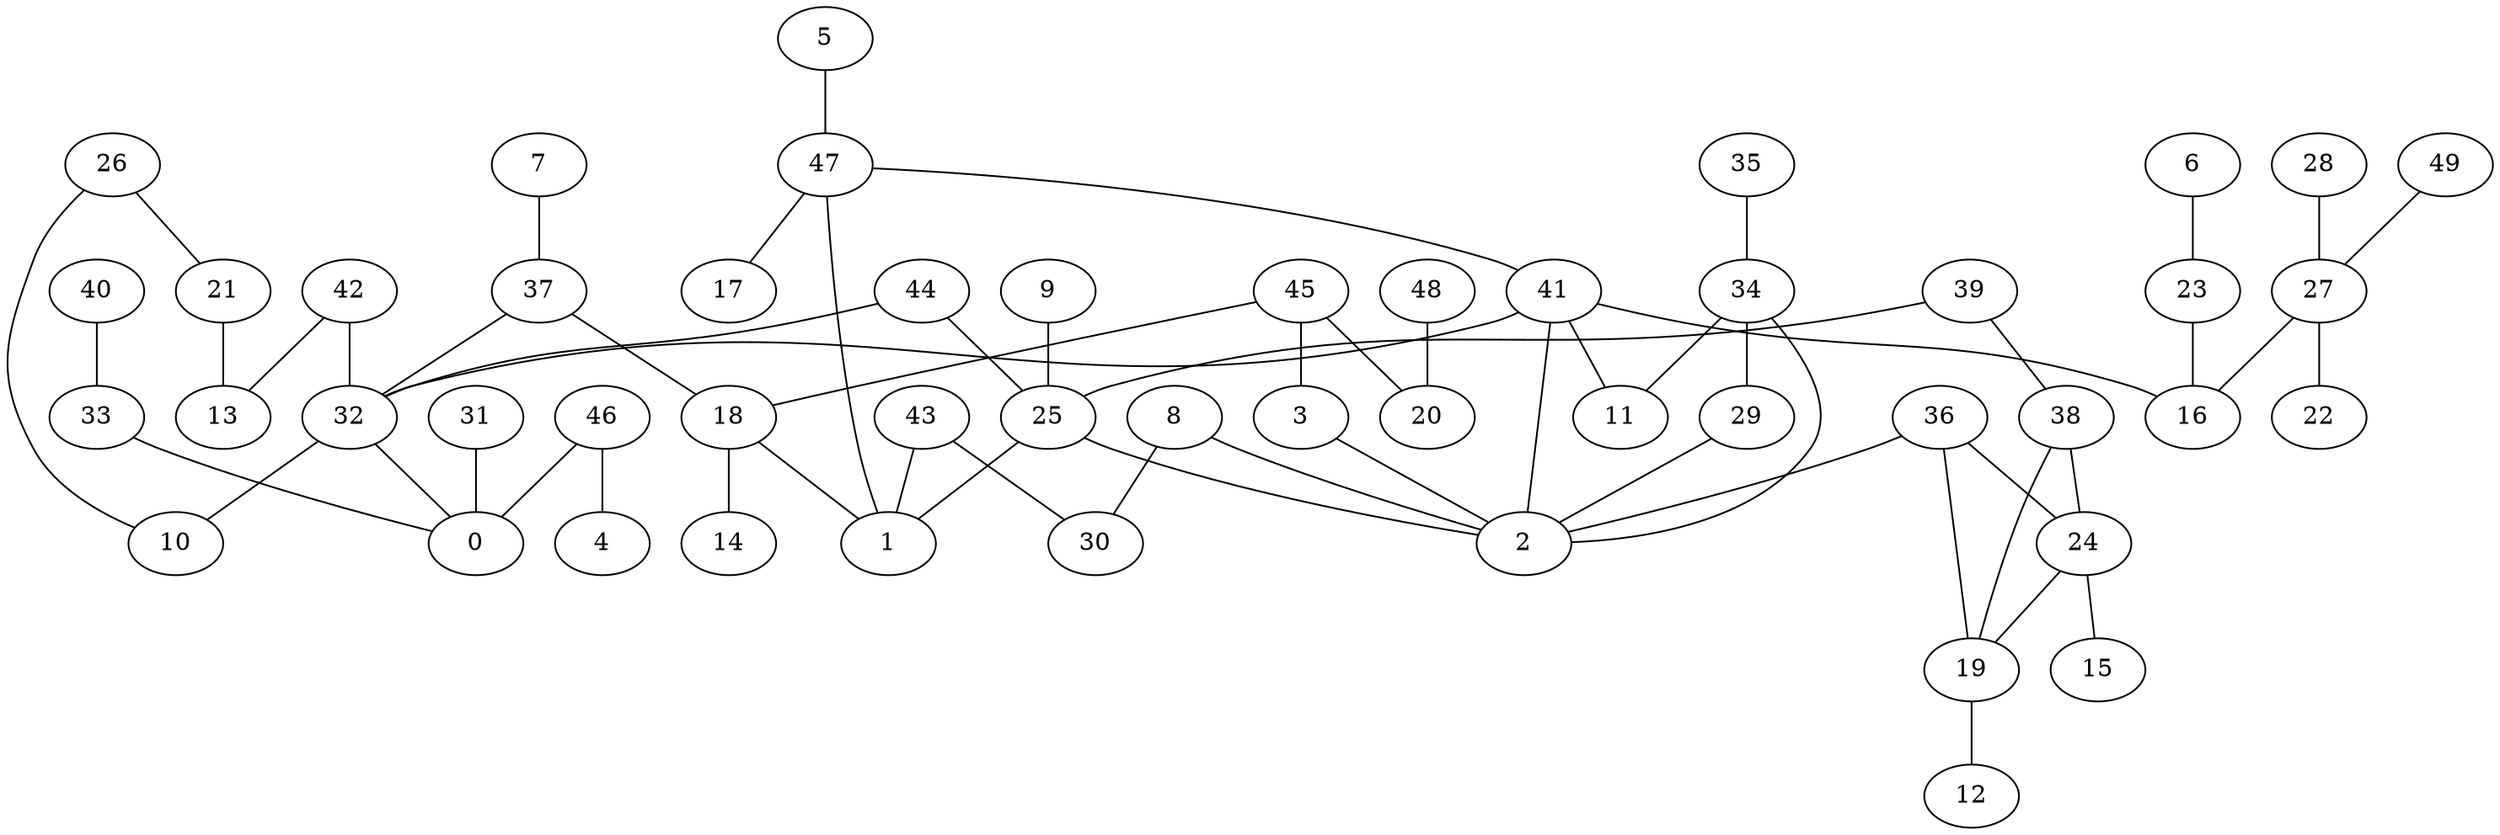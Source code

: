 digraph GG_graph {

subgraph G_graph {
edge [color = black]
"5" -> "47" [dir = none]
"48" -> "20" [dir = none]
"8" -> "30" [dir = none]
"8" -> "2" [dir = none]
"31" -> "0" [dir = none]
"39" -> "38" [dir = none]
"39" -> "25" [dir = none]
"43" -> "1" [dir = none]
"9" -> "25" [dir = none]
"49" -> "27" [dir = none]
"42" -> "13" [dir = none]
"42" -> "32" [dir = none]
"7" -> "37" [dir = none]
"34" -> "29" [dir = none]
"34" -> "2" [dir = none]
"27" -> "22" [dir = none]
"27" -> "16" [dir = none]
"35" -> "34" [dir = none]
"46" -> "4" [dir = none]
"46" -> "0" [dir = none]
"41" -> "11" [dir = none]
"41" -> "16" [dir = none]
"41" -> "2" [dir = none]
"41" -> "32" [dir = none]
"28" -> "27" [dir = none]
"47" -> "17" [dir = none]
"47" -> "1" [dir = none]
"47" -> "41" [dir = none]
"19" -> "12" [dir = none]
"25" -> "2" [dir = none]
"40" -> "33" [dir = none]
"36" -> "19" [dir = none]
"36" -> "2" [dir = none]
"44" -> "32" [dir = none]
"18" -> "14" [dir = none]
"18" -> "1" [dir = none]
"33" -> "0" [dir = none]
"23" -> "16" [dir = none]
"37" -> "18" [dir = none]
"32" -> "0" [dir = none]
"32" -> "10" [dir = none]
"26" -> "21" [dir = none]
"26" -> "10" [dir = none]
"6" -> "23" [dir = none]
"3" -> "2" [dir = none]
"45" -> "20" [dir = none]
"45" -> "18" [dir = none]
"24" -> "15" [dir = none]
"24" -> "19" [dir = none]
"36" -> "24" [dir = none]
"37" -> "32" [dir = none]
"38" -> "19" [dir = none]
"25" -> "1" [dir = none]
"44" -> "25" [dir = none]
"38" -> "24" [dir = none]
"43" -> "30" [dir = none]
"29" -> "2" [dir = none]
"34" -> "11" [dir = none]
"45" -> "3" [dir = none]
"21" -> "13" [dir = none]
}

}

